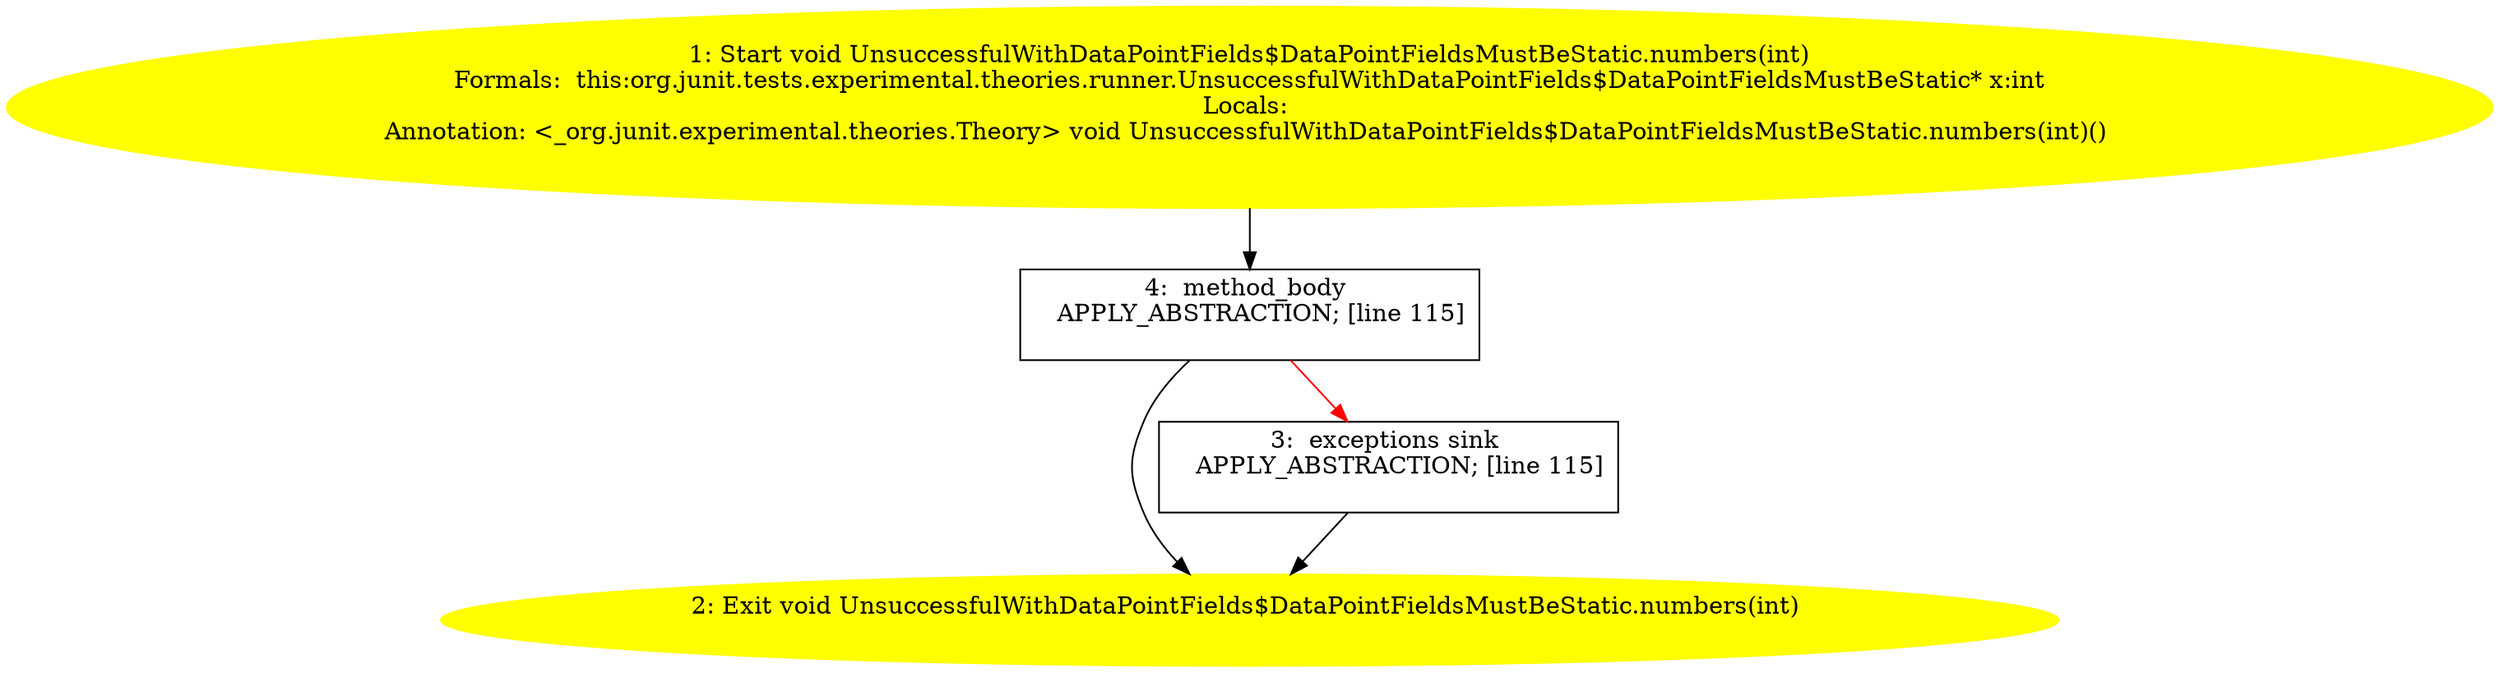 /* @generated */
digraph cfg {
"org.junit.tests.experimental.theories.runner.UnsuccessfulWithDataPointFields$DataPointFieldsMustBeSt.411723b9df3bc4effa719b2109e55784_1" [label="1: Start void UnsuccessfulWithDataPointFields$DataPointFieldsMustBeStatic.numbers(int)\nFormals:  this:org.junit.tests.experimental.theories.runner.UnsuccessfulWithDataPointFields$DataPointFieldsMustBeStatic* x:int\nLocals: \nAnnotation: <_org.junit.experimental.theories.Theory> void UnsuccessfulWithDataPointFields$DataPointFieldsMustBeStatic.numbers(int)() \n  " color=yellow style=filled]
	

	 "org.junit.tests.experimental.theories.runner.UnsuccessfulWithDataPointFields$DataPointFieldsMustBeSt.411723b9df3bc4effa719b2109e55784_1" -> "org.junit.tests.experimental.theories.runner.UnsuccessfulWithDataPointFields$DataPointFieldsMustBeSt.411723b9df3bc4effa719b2109e55784_4" ;
"org.junit.tests.experimental.theories.runner.UnsuccessfulWithDataPointFields$DataPointFieldsMustBeSt.411723b9df3bc4effa719b2109e55784_2" [label="2: Exit void UnsuccessfulWithDataPointFields$DataPointFieldsMustBeStatic.numbers(int) \n  " color=yellow style=filled]
	

"org.junit.tests.experimental.theories.runner.UnsuccessfulWithDataPointFields$DataPointFieldsMustBeSt.411723b9df3bc4effa719b2109e55784_3" [label="3:  exceptions sink \n   APPLY_ABSTRACTION; [line 115]\n " shape="box"]
	

	 "org.junit.tests.experimental.theories.runner.UnsuccessfulWithDataPointFields$DataPointFieldsMustBeSt.411723b9df3bc4effa719b2109e55784_3" -> "org.junit.tests.experimental.theories.runner.UnsuccessfulWithDataPointFields$DataPointFieldsMustBeSt.411723b9df3bc4effa719b2109e55784_2" ;
"org.junit.tests.experimental.theories.runner.UnsuccessfulWithDataPointFields$DataPointFieldsMustBeSt.411723b9df3bc4effa719b2109e55784_4" [label="4:  method_body \n   APPLY_ABSTRACTION; [line 115]\n " shape="box"]
	

	 "org.junit.tests.experimental.theories.runner.UnsuccessfulWithDataPointFields$DataPointFieldsMustBeSt.411723b9df3bc4effa719b2109e55784_4" -> "org.junit.tests.experimental.theories.runner.UnsuccessfulWithDataPointFields$DataPointFieldsMustBeSt.411723b9df3bc4effa719b2109e55784_2" ;
	 "org.junit.tests.experimental.theories.runner.UnsuccessfulWithDataPointFields$DataPointFieldsMustBeSt.411723b9df3bc4effa719b2109e55784_4" -> "org.junit.tests.experimental.theories.runner.UnsuccessfulWithDataPointFields$DataPointFieldsMustBeSt.411723b9df3bc4effa719b2109e55784_3" [color="red" ];
}
